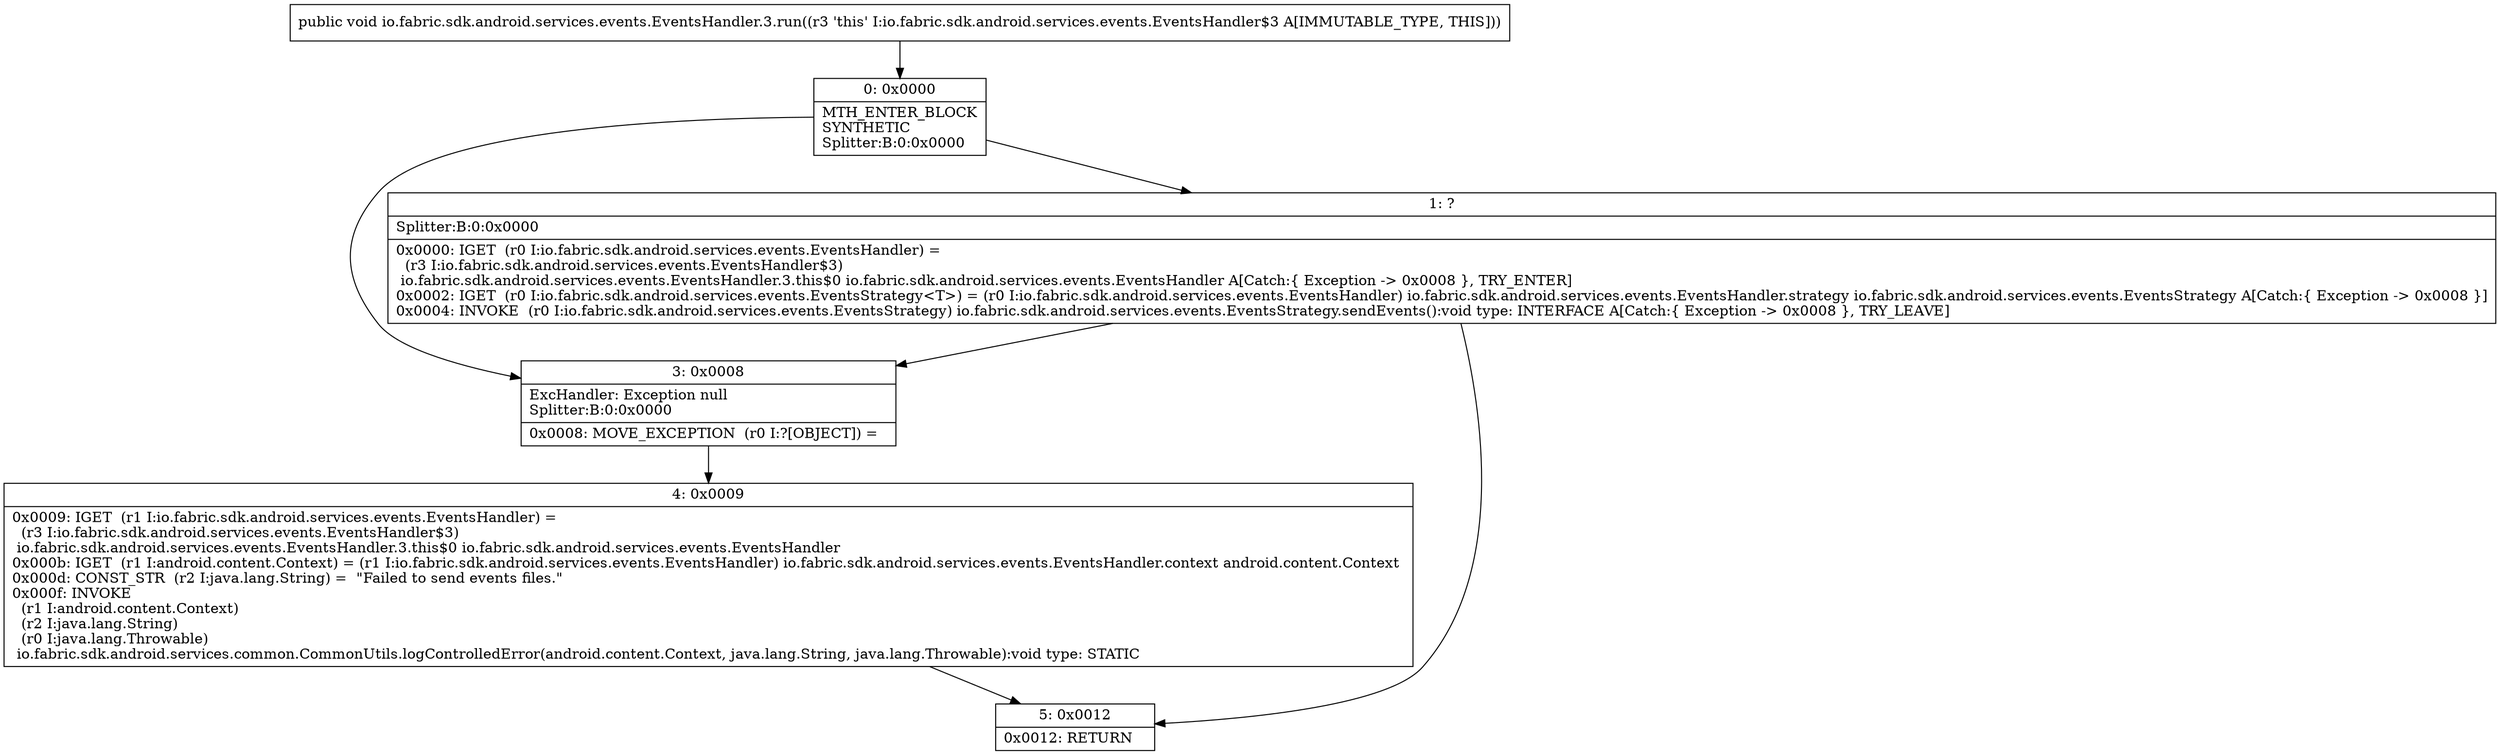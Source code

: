 digraph "CFG forio.fabric.sdk.android.services.events.EventsHandler.3.run()V" {
Node_0 [shape=record,label="{0\:\ 0x0000|MTH_ENTER_BLOCK\lSYNTHETIC\lSplitter:B:0:0x0000\l}"];
Node_1 [shape=record,label="{1\:\ ?|Splitter:B:0:0x0000\l|0x0000: IGET  (r0 I:io.fabric.sdk.android.services.events.EventsHandler) = \l  (r3 I:io.fabric.sdk.android.services.events.EventsHandler$3)\l io.fabric.sdk.android.services.events.EventsHandler.3.this$0 io.fabric.sdk.android.services.events.EventsHandler A[Catch:\{ Exception \-\> 0x0008 \}, TRY_ENTER]\l0x0002: IGET  (r0 I:io.fabric.sdk.android.services.events.EventsStrategy\<T\>) = (r0 I:io.fabric.sdk.android.services.events.EventsHandler) io.fabric.sdk.android.services.events.EventsHandler.strategy io.fabric.sdk.android.services.events.EventsStrategy A[Catch:\{ Exception \-\> 0x0008 \}]\l0x0004: INVOKE  (r0 I:io.fabric.sdk.android.services.events.EventsStrategy) io.fabric.sdk.android.services.events.EventsStrategy.sendEvents():void type: INTERFACE A[Catch:\{ Exception \-\> 0x0008 \}, TRY_LEAVE]\l}"];
Node_3 [shape=record,label="{3\:\ 0x0008|ExcHandler: Exception null\lSplitter:B:0:0x0000\l|0x0008: MOVE_EXCEPTION  (r0 I:?[OBJECT]) =  \l}"];
Node_4 [shape=record,label="{4\:\ 0x0009|0x0009: IGET  (r1 I:io.fabric.sdk.android.services.events.EventsHandler) = \l  (r3 I:io.fabric.sdk.android.services.events.EventsHandler$3)\l io.fabric.sdk.android.services.events.EventsHandler.3.this$0 io.fabric.sdk.android.services.events.EventsHandler \l0x000b: IGET  (r1 I:android.content.Context) = (r1 I:io.fabric.sdk.android.services.events.EventsHandler) io.fabric.sdk.android.services.events.EventsHandler.context android.content.Context \l0x000d: CONST_STR  (r2 I:java.lang.String) =  \"Failed to send events files.\" \l0x000f: INVOKE  \l  (r1 I:android.content.Context)\l  (r2 I:java.lang.String)\l  (r0 I:java.lang.Throwable)\l io.fabric.sdk.android.services.common.CommonUtils.logControlledError(android.content.Context, java.lang.String, java.lang.Throwable):void type: STATIC \l}"];
Node_5 [shape=record,label="{5\:\ 0x0012|0x0012: RETURN   \l}"];
MethodNode[shape=record,label="{public void io.fabric.sdk.android.services.events.EventsHandler.3.run((r3 'this' I:io.fabric.sdk.android.services.events.EventsHandler$3 A[IMMUTABLE_TYPE, THIS])) }"];
MethodNode -> Node_0;
Node_0 -> Node_1;
Node_0 -> Node_3;
Node_1 -> Node_3;
Node_1 -> Node_5;
Node_3 -> Node_4;
Node_4 -> Node_5;
}

